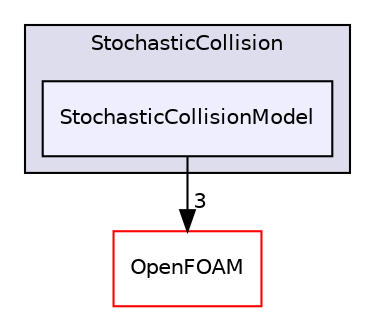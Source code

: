 digraph "src/lagrangian/intermediate/submodels/Kinematic/StochasticCollision/StochasticCollisionModel" {
  bgcolor=transparent;
  compound=true
  node [ fontsize="10", fontname="Helvetica"];
  edge [ labelfontsize="10", labelfontname="Helvetica"];
  subgraph clusterdir_83decfbee97b67bdfbabb760079715fa {
    graph [ bgcolor="#ddddee", pencolor="black", label="StochasticCollision" fontname="Helvetica", fontsize="10", URL="dir_83decfbee97b67bdfbabb760079715fa.html"]
  dir_ba38f357888d99a65e2ac8c0bca68e1b [shape=box, label="StochasticCollisionModel", style="filled", fillcolor="#eeeeff", pencolor="black", URL="dir_ba38f357888d99a65e2ac8c0bca68e1b.html"];
  }
  dir_c5473ff19b20e6ec4dfe5c310b3778a8 [shape=box label="OpenFOAM" color="red" URL="dir_c5473ff19b20e6ec4dfe5c310b3778a8.html"];
  dir_ba38f357888d99a65e2ac8c0bca68e1b->dir_c5473ff19b20e6ec4dfe5c310b3778a8 [headlabel="3", labeldistance=1.5 headhref="dir_001566_001898.html"];
}
